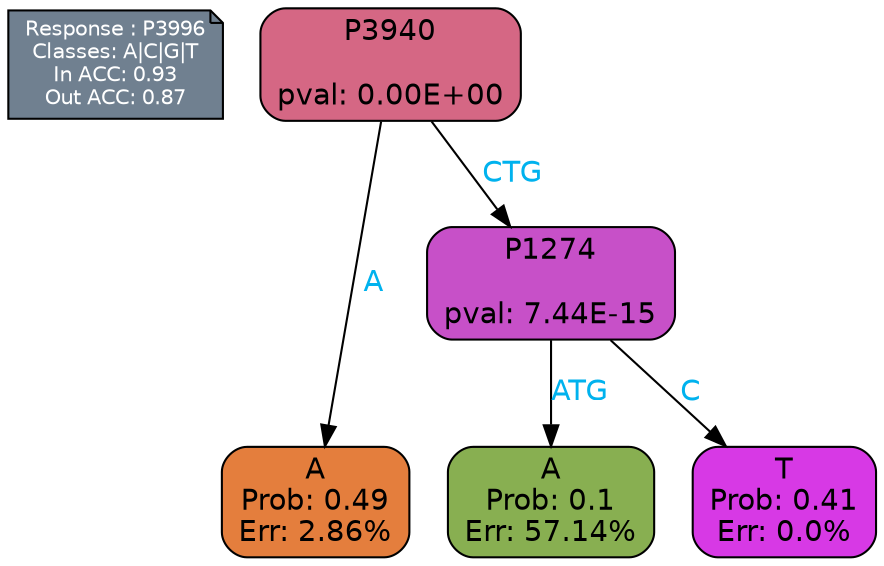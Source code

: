 digraph Tree {
node [shape=box, style="filled, rounded", color="black", fontname=helvetica] ;
graph [ranksep=equally, splines=polylines, bgcolor=transparent, dpi=600] ;
edge [fontname=helvetica] ;
LEGEND [label="Response : P3996
Classes: A|C|G|T
In ACC: 0.93
Out ACC: 0.87
",shape=note,align=left,style=filled,fillcolor="slategray",fontcolor="white",fontsize=10];1 [label="P3940

pval: 0.00E+00", fillcolor="#d56784"] ;
2 [label="A
Prob: 0.49
Err: 2.86%", fillcolor="#e47e3d"] ;
3 [label="P1274

pval: 7.44E-15", fillcolor="#c750c8"] ;
4 [label="A
Prob: 0.1
Err: 57.14%", fillcolor="#88af51"] ;
5 [label="T
Prob: 0.41
Err: 0.0%", fillcolor="#d739e5"] ;
1 -> 2 [label="A",fontcolor=deepskyblue2] ;
1 -> 3 [label="CTG",fontcolor=deepskyblue2] ;
3 -> 4 [label="ATG",fontcolor=deepskyblue2] ;
3 -> 5 [label="C",fontcolor=deepskyblue2] ;
{rank = same; 2;4;5;}{rank = same; LEGEND;1;}}